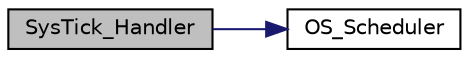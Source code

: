 digraph "SysTick_Handler"
{
 // LATEX_PDF_SIZE
  edge [fontname="Helvetica",fontsize="10",labelfontname="Helvetica",labelfontsize="10"];
  node [fontname="Helvetica",fontsize="10",shape=record];
  rankdir="LR";
  Node1 [label="SysTick_Handler",height=0.2,width=0.4,color="black", fillcolor="grey75", style="filled", fontcolor="black",tooltip="This function decides next thread to run."];
  Node1 -> Node2 [color="midnightblue",fontsize="10",style="solid",fontname="Helvetica"];
  Node2 [label="OS_Scheduler",height=0.2,width=0.4,color="black", fillcolor="white", style="filled",URL="$_o_s_8c.html#a8476cf7898494fd1499c79769d65ed34",tooltip="This function runs next highest priority thread, PRIORITY SCHEDULER."];
}
